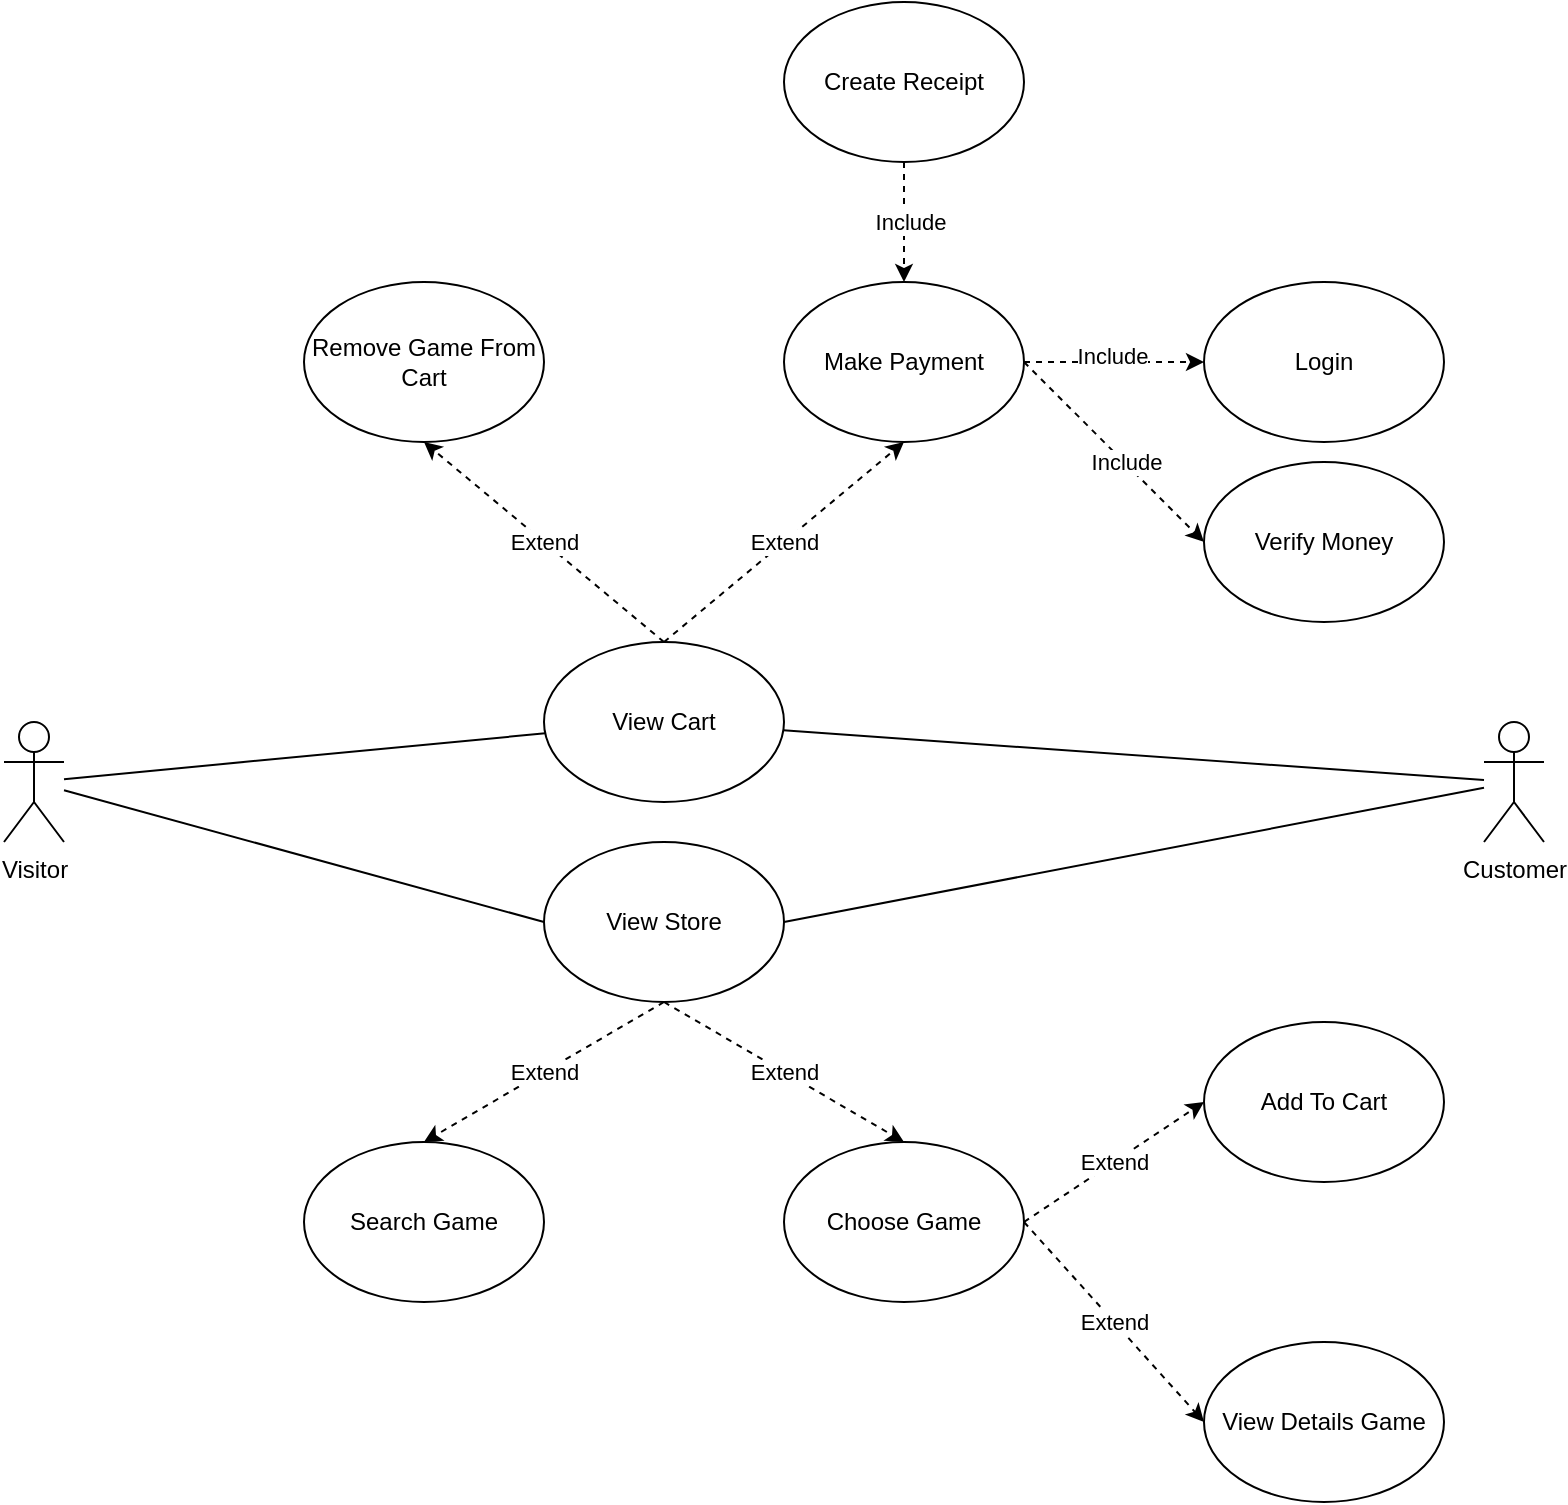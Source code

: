 <mxfile version="20.3.0" type="device"><diagram name="Page-1" id="82vDRJB34cZqUZuV3UA5"><mxGraphModel dx="1550" dy="929" grid="1" gridSize="10" guides="1" tooltips="1" connect="1" arrows="1" fold="1" page="1" pageScale="1" pageWidth="1169" pageHeight="1654" math="0" shadow="0"><root><mxCell id="0"/><mxCell id="1" parent="0"/><mxCell id="2TF8Fvj_fvFFWcpLO-s_-1" value="View Cart" style="ellipse;whiteSpace=wrap;html=1;" parent="1" vertex="1"><mxGeometry x="450" y="680" width="120" height="80" as="geometry"/></mxCell><mxCell id="2TF8Fvj_fvFFWcpLO-s_-2" value="Add To Cart" style="ellipse;whiteSpace=wrap;html=1;" parent="1" vertex="1"><mxGeometry x="780" y="870" width="120" height="80" as="geometry"/></mxCell><mxCell id="2TF8Fvj_fvFFWcpLO-s_-3" value="Remove Game From Cart" style="ellipse;whiteSpace=wrap;html=1;" parent="1" vertex="1"><mxGeometry x="330" y="500" width="120" height="80" as="geometry"/></mxCell><mxCell id="2TF8Fvj_fvFFWcpLO-s_-4" value="Make Payment" style="ellipse;whiteSpace=wrap;html=1;" parent="1" vertex="1"><mxGeometry x="570" y="500" width="120" height="80" as="geometry"/></mxCell><mxCell id="2TF8Fvj_fvFFWcpLO-s_-6" value="Verify Money" style="ellipse;whiteSpace=wrap;html=1;" parent="1" vertex="1"><mxGeometry x="780" y="590" width="120" height="80" as="geometry"/></mxCell><mxCell id="2TF8Fvj_fvFFWcpLO-s_-11" value="Customer" style="shape=umlActor;verticalLabelPosition=bottom;verticalAlign=top;html=1;" parent="1" vertex="1"><mxGeometry x="920" y="720" width="30" height="60" as="geometry"/></mxCell><mxCell id="2TF8Fvj_fvFFWcpLO-s_-13" value="Visitor" style="shape=umlActor;verticalLabelPosition=bottom;verticalAlign=top;html=1;" parent="1" vertex="1"><mxGeometry x="180" y="720" width="30" height="60" as="geometry"/></mxCell><mxCell id="2TF8Fvj_fvFFWcpLO-s_-17" value="" style="endArrow=none;html=1;rounded=0;" parent="1" source="2TF8Fvj_fvFFWcpLO-s_-13" target="2TF8Fvj_fvFFWcpLO-s_-1" edge="1"><mxGeometry width="50" height="50" relative="1" as="geometry"><mxPoint x="80" y="780" as="sourcePoint"/><mxPoint x="130" y="730" as="targetPoint"/></mxGeometry></mxCell><mxCell id="2TF8Fvj_fvFFWcpLO-s_-19" value="" style="endArrow=none;html=1;rounded=0;entryX=0;entryY=0.5;entryDx=0;entryDy=0;" parent="1" source="2TF8Fvj_fvFFWcpLO-s_-13" target="2TF8Fvj_fvFFWcpLO-s_-23" edge="1"><mxGeometry width="50" height="50" relative="1" as="geometry"><mxPoint x="140" y="770" as="sourcePoint"/><mxPoint x="360" y="800" as="targetPoint"/></mxGeometry></mxCell><mxCell id="2TF8Fvj_fvFFWcpLO-s_-20" value="" style="endArrow=none;html=1;rounded=0;" parent="1" source="2TF8Fvj_fvFFWcpLO-s_-1" target="2TF8Fvj_fvFFWcpLO-s_-11" edge="1"><mxGeometry width="50" height="50" relative="1" as="geometry"><mxPoint x="440" y="820" as="sourcePoint"/><mxPoint x="490" y="770" as="targetPoint"/></mxGeometry></mxCell><mxCell id="2TF8Fvj_fvFFWcpLO-s_-21" value="" style="endArrow=none;html=1;rounded=0;exitX=1;exitY=0.5;exitDx=0;exitDy=0;" parent="1" source="2TF8Fvj_fvFFWcpLO-s_-23" target="2TF8Fvj_fvFFWcpLO-s_-11" edge="1"><mxGeometry width="50" height="50" relative="1" as="geometry"><mxPoint x="730" y="820" as="sourcePoint"/><mxPoint x="490" y="770" as="targetPoint"/></mxGeometry></mxCell><mxCell id="2TF8Fvj_fvFFWcpLO-s_-23" value="View Store" style="ellipse;whiteSpace=wrap;html=1;" parent="1" vertex="1"><mxGeometry x="450" y="780" width="120" height="80" as="geometry"/></mxCell><mxCell id="2TF8Fvj_fvFFWcpLO-s_-24" value="View Details Game" style="ellipse;whiteSpace=wrap;html=1;" parent="1" vertex="1"><mxGeometry x="780" y="1030" width="120" height="80" as="geometry"/></mxCell><mxCell id="2TF8Fvj_fvFFWcpLO-s_-26" value="Choose Game" style="ellipse;whiteSpace=wrap;html=1;" parent="1" vertex="1"><mxGeometry x="570" y="930" width="120" height="80" as="geometry"/></mxCell><mxCell id="2TF8Fvj_fvFFWcpLO-s_-27" value="Search Game" style="ellipse;whiteSpace=wrap;html=1;" parent="1" vertex="1"><mxGeometry x="330" y="930" width="120" height="80" as="geometry"/></mxCell><mxCell id="2TF8Fvj_fvFFWcpLO-s_-34" value="Login" style="ellipse;whiteSpace=wrap;html=1;" parent="1" vertex="1"><mxGeometry x="780" y="500" width="120" height="80" as="geometry"/></mxCell><mxCell id="2TF8Fvj_fvFFWcpLO-s_-42" value="" style="endArrow=classic;html=1;rounded=0;entryX=0;entryY=0.5;entryDx=0;entryDy=0;exitX=1;exitY=0.5;exitDx=0;exitDy=0;dashed=1;" parent="1" source="2TF8Fvj_fvFFWcpLO-s_-4" target="2TF8Fvj_fvFFWcpLO-s_-34" edge="1"><mxGeometry relative="1" as="geometry"><mxPoint x="660" y="360" as="sourcePoint"/><mxPoint x="290" y="420" as="targetPoint"/></mxGeometry></mxCell><mxCell id="2TF8Fvj_fvFFWcpLO-s_-43" value="Label" style="edgeLabel;resizable=0;html=1;align=center;verticalAlign=middle;" parent="2TF8Fvj_fvFFWcpLO-s_-42" connectable="0" vertex="1"><mxGeometry relative="1" as="geometry"/></mxCell><mxCell id="2TF8Fvj_fvFFWcpLO-s_-44" value="Include" style="edgeLabel;html=1;align=center;verticalAlign=middle;resizable=0;points=[];" parent="2TF8Fvj_fvFFWcpLO-s_-42" connectable="0" vertex="1"><mxGeometry x="-0.02" y="3" relative="1" as="geometry"><mxPoint as="offset"/></mxGeometry></mxCell><mxCell id="2TF8Fvj_fvFFWcpLO-s_-45" value="" style="endArrow=classic;html=1;rounded=0;entryX=0;entryY=0.5;entryDx=0;entryDy=0;exitX=1;exitY=0.5;exitDx=0;exitDy=0;dashed=1;" parent="1" source="2TF8Fvj_fvFFWcpLO-s_-4" target="2TF8Fvj_fvFFWcpLO-s_-6" edge="1"><mxGeometry relative="1" as="geometry"><mxPoint x="610" y="420" as="sourcePoint"/><mxPoint x="730" y="420" as="targetPoint"/></mxGeometry></mxCell><mxCell id="2TF8Fvj_fvFFWcpLO-s_-47" value="Include" style="edgeLabel;html=1;align=center;verticalAlign=middle;resizable=0;points=[];" parent="2TF8Fvj_fvFFWcpLO-s_-45" connectable="0" vertex="1"><mxGeometry x="-0.02" y="3" relative="1" as="geometry"><mxPoint x="4" y="8" as="offset"/></mxGeometry></mxCell><mxCell id="CWCuZK82VhINusrixOsE-20" value="Extend" style="endArrow=classic;html=1;rounded=0;entryX=0.5;entryY=0;entryDx=0;entryDy=0;dashed=1;exitX=0.5;exitY=1;exitDx=0;exitDy=0;" parent="1" source="2TF8Fvj_fvFFWcpLO-s_-23" target="2TF8Fvj_fvFFWcpLO-s_-26" edge="1"><mxGeometry relative="1" as="geometry"><mxPoint x="530" y="1010" as="sourcePoint"/><mxPoint x="650" y="1080" as="targetPoint"/></mxGeometry></mxCell><mxCell id="CWCuZK82VhINusrixOsE-23" value="Extend" style="endArrow=classic;html=1;rounded=0;entryX=0.5;entryY=0;entryDx=0;entryDy=0;dashed=1;exitX=0.5;exitY=1;exitDx=0;exitDy=0;" parent="1" source="2TF8Fvj_fvFFWcpLO-s_-23" target="2TF8Fvj_fvFFWcpLO-s_-27" edge="1"><mxGeometry relative="1" as="geometry"><mxPoint x="520" y="870" as="sourcePoint"/><mxPoint x="640" y="940" as="targetPoint"/></mxGeometry></mxCell><mxCell id="CWCuZK82VhINusrixOsE-24" value="Extend" style="endArrow=classic;html=1;rounded=0;entryX=0;entryY=0.5;entryDx=0;entryDy=0;dashed=1;exitX=1;exitY=0.5;exitDx=0;exitDy=0;" parent="1" source="2TF8Fvj_fvFFWcpLO-s_-26" target="2TF8Fvj_fvFFWcpLO-s_-24" edge="1"><mxGeometry relative="1" as="geometry"><mxPoint x="810" y="1010" as="sourcePoint"/><mxPoint x="690" y="1080" as="targetPoint"/></mxGeometry></mxCell><mxCell id="CWCuZK82VhINusrixOsE-25" value="Extend" style="endArrow=classic;html=1;rounded=0;entryX=0;entryY=0.5;entryDx=0;entryDy=0;dashed=1;exitX=1;exitY=0.5;exitDx=0;exitDy=0;" parent="1" source="2TF8Fvj_fvFFWcpLO-s_-26" target="2TF8Fvj_fvFFWcpLO-s_-2" edge="1"><mxGeometry relative="1" as="geometry"><mxPoint x="700" y="980" as="sourcePoint"/><mxPoint x="790" y="910" as="targetPoint"/></mxGeometry></mxCell><mxCell id="CWCuZK82VhINusrixOsE-26" value="Extend" style="endArrow=classic;html=1;rounded=0;entryX=0.5;entryY=1;entryDx=0;entryDy=0;dashed=1;exitX=0.5;exitY=0;exitDx=0;exitDy=0;" parent="1" source="2TF8Fvj_fvFFWcpLO-s_-1" target="2TF8Fvj_fvFFWcpLO-s_-3" edge="1"><mxGeometry relative="1" as="geometry"><mxPoint x="520" y="870" as="sourcePoint"/><mxPoint x="640" y="940" as="targetPoint"/></mxGeometry></mxCell><mxCell id="CWCuZK82VhINusrixOsE-27" value="Extend" style="endArrow=classic;html=1;rounded=0;entryX=0.5;entryY=1;entryDx=0;entryDy=0;dashed=1;exitX=0.5;exitY=0;exitDx=0;exitDy=0;" parent="1" source="2TF8Fvj_fvFFWcpLO-s_-1" target="2TF8Fvj_fvFFWcpLO-s_-4" edge="1"><mxGeometry relative="1" as="geometry"><mxPoint x="540" y="640" as="sourcePoint"/><mxPoint x="400" y="590" as="targetPoint"/></mxGeometry></mxCell><mxCell id="ppmerlOUlp6-Zb4Qtqq5-4" value="Create Receipt" style="ellipse;whiteSpace=wrap;html=1;" parent="1" vertex="1"><mxGeometry x="570" y="360" width="120" height="80" as="geometry"/></mxCell><mxCell id="ppmerlOUlp6-Zb4Qtqq5-5" value="" style="endArrow=classic;html=1;rounded=0;entryX=0.5;entryY=0;entryDx=0;entryDy=0;exitX=0.5;exitY=1;exitDx=0;exitDy=0;dashed=1;" parent="1" source="ppmerlOUlp6-Zb4Qtqq5-4" target="2TF8Fvj_fvFFWcpLO-s_-4" edge="1"><mxGeometry relative="1" as="geometry"><mxPoint x="700" y="550" as="sourcePoint"/><mxPoint x="790" y="550" as="targetPoint"/></mxGeometry></mxCell><mxCell id="ppmerlOUlp6-Zb4Qtqq5-6" value="Label" style="edgeLabel;resizable=0;html=1;align=center;verticalAlign=middle;" parent="ppmerlOUlp6-Zb4Qtqq5-5" connectable="0" vertex="1"><mxGeometry relative="1" as="geometry"/></mxCell><mxCell id="ppmerlOUlp6-Zb4Qtqq5-7" value="Include" style="edgeLabel;html=1;align=center;verticalAlign=middle;resizable=0;points=[];" parent="ppmerlOUlp6-Zb4Qtqq5-5" connectable="0" vertex="1"><mxGeometry x="-0.02" y="3" relative="1" as="geometry"><mxPoint as="offset"/></mxGeometry></mxCell></root></mxGraphModel></diagram></mxfile>